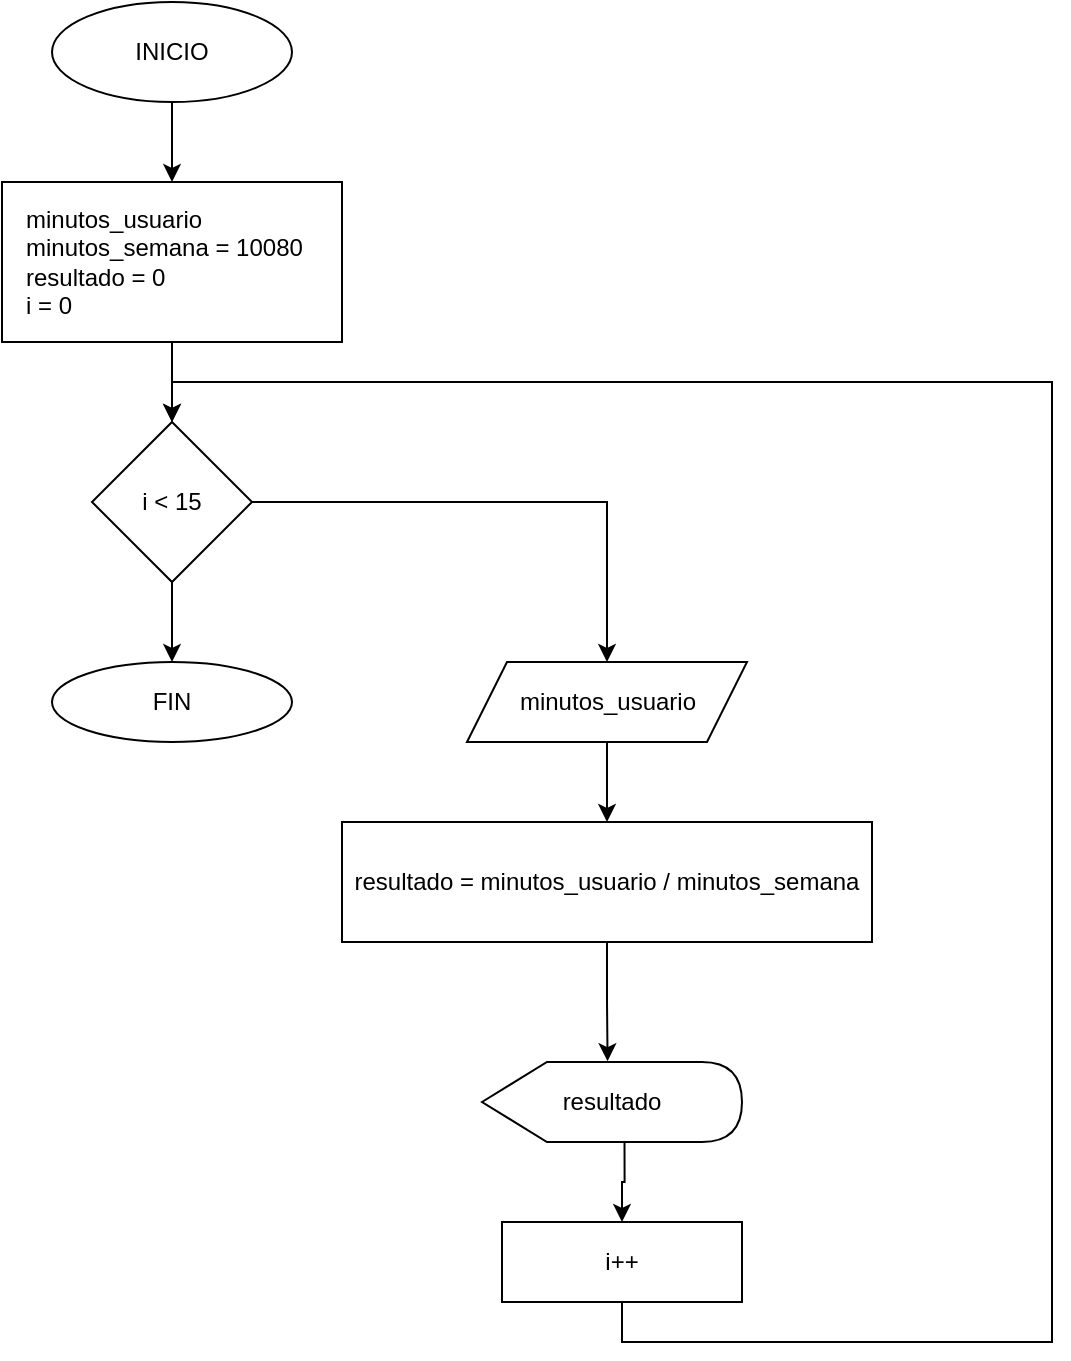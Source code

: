 <mxfile version="24.7.8">
  <diagram name="Página-1" id="Rv7nJj6LJ9XyTwVCDA3Z">
    <mxGraphModel dx="1434" dy="738" grid="1" gridSize="10" guides="1" tooltips="1" connect="1" arrows="1" fold="1" page="1" pageScale="1" pageWidth="1169" pageHeight="827" math="0" shadow="0">
      <root>
        <mxCell id="0" />
        <mxCell id="1" parent="0" />
        <mxCell id="IQ719sTym50L2dziKio4-7" style="edgeStyle=orthogonalEdgeStyle;rounded=0;orthogonalLoop=1;jettySize=auto;html=1;exitX=0.5;exitY=1;exitDx=0;exitDy=0;entryX=0.5;entryY=0;entryDx=0;entryDy=0;" edge="1" parent="1" source="IQ719sTym50L2dziKio4-1" target="IQ719sTym50L2dziKio4-3">
          <mxGeometry relative="1" as="geometry" />
        </mxCell>
        <mxCell id="IQ719sTym50L2dziKio4-1" value="INICIO" style="ellipse;whiteSpace=wrap;html=1;" vertex="1" parent="1">
          <mxGeometry x="480" y="100" width="120" height="50" as="geometry" />
        </mxCell>
        <mxCell id="IQ719sTym50L2dziKio4-8" style="edgeStyle=orthogonalEdgeStyle;rounded=0;orthogonalLoop=1;jettySize=auto;html=1;exitX=0.5;exitY=1;exitDx=0;exitDy=0;entryX=0.5;entryY=0;entryDx=0;entryDy=0;" edge="1" parent="1" source="IQ719sTym50L2dziKio4-3" target="IQ719sTym50L2dziKio4-5">
          <mxGeometry relative="1" as="geometry" />
        </mxCell>
        <mxCell id="IQ719sTym50L2dziKio4-3" value="minutos_usuario&lt;div&gt;minutos_semana = 10080&lt;/div&gt;&lt;div&gt;resultado = 0&lt;/div&gt;&lt;div&gt;i = 0&lt;/div&gt;" style="rounded=0;whiteSpace=wrap;html=1;align=left;spacingLeft=10;" vertex="1" parent="1">
          <mxGeometry x="455" y="190" width="170" height="80" as="geometry" />
        </mxCell>
        <mxCell id="IQ719sTym50L2dziKio4-19" style="edgeStyle=orthogonalEdgeStyle;rounded=0;orthogonalLoop=1;jettySize=auto;html=1;exitX=0.5;exitY=1;exitDx=0;exitDy=0;entryX=0.5;entryY=0;entryDx=0;entryDy=0;" edge="1" parent="1" source="IQ719sTym50L2dziKio4-4" target="IQ719sTym50L2dziKio4-10">
          <mxGeometry relative="1" as="geometry" />
        </mxCell>
        <mxCell id="IQ719sTym50L2dziKio4-4" value="minutos_usuario" style="shape=parallelogram;perimeter=parallelogramPerimeter;whiteSpace=wrap;html=1;fixedSize=1;" vertex="1" parent="1">
          <mxGeometry x="687.5" y="430" width="140" height="40" as="geometry" />
        </mxCell>
        <mxCell id="IQ719sTym50L2dziKio4-6" style="edgeStyle=orthogonalEdgeStyle;rounded=0;orthogonalLoop=1;jettySize=auto;html=1;exitX=1;exitY=0.5;exitDx=0;exitDy=0;entryX=0.5;entryY=0;entryDx=0;entryDy=0;" edge="1" parent="1" source="IQ719sTym50L2dziKio4-5" target="IQ719sTym50L2dziKio4-4">
          <mxGeometry relative="1" as="geometry" />
        </mxCell>
        <mxCell id="IQ719sTym50L2dziKio4-25" style="edgeStyle=orthogonalEdgeStyle;rounded=0;orthogonalLoop=1;jettySize=auto;html=1;exitX=0.5;exitY=1;exitDx=0;exitDy=0;entryX=0.5;entryY=0;entryDx=0;entryDy=0;" edge="1" parent="1" source="IQ719sTym50L2dziKio4-5" target="IQ719sTym50L2dziKio4-24">
          <mxGeometry relative="1" as="geometry" />
        </mxCell>
        <mxCell id="IQ719sTym50L2dziKio4-5" value="i &amp;lt; 15" style="rhombus;whiteSpace=wrap;html=1;" vertex="1" parent="1">
          <mxGeometry x="500" y="310" width="80" height="80" as="geometry" />
        </mxCell>
        <mxCell id="IQ719sTym50L2dziKio4-10" value="resultado = minutos_usuario / minutos_semana" style="rounded=0;whiteSpace=wrap;html=1;" vertex="1" parent="1">
          <mxGeometry x="625" y="510" width="265" height="60" as="geometry" />
        </mxCell>
        <mxCell id="IQ719sTym50L2dziKio4-23" style="edgeStyle=orthogonalEdgeStyle;rounded=0;orthogonalLoop=1;jettySize=auto;html=1;exitX=0.5;exitY=1;exitDx=0;exitDy=0;entryX=0.5;entryY=0;entryDx=0;entryDy=0;" edge="1" parent="1" source="IQ719sTym50L2dziKio4-12" target="IQ719sTym50L2dziKio4-5">
          <mxGeometry relative="1" as="geometry">
            <Array as="points">
              <mxPoint x="765" y="770" />
              <mxPoint x="980" y="770" />
              <mxPoint x="980" y="290" />
              <mxPoint x="540" y="290" />
            </Array>
          </mxGeometry>
        </mxCell>
        <mxCell id="IQ719sTym50L2dziKio4-12" value="i++" style="rounded=0;whiteSpace=wrap;html=1;" vertex="1" parent="1">
          <mxGeometry x="705" y="710" width="120" height="40" as="geometry" />
        </mxCell>
        <mxCell id="IQ719sTym50L2dziKio4-21" style="edgeStyle=orthogonalEdgeStyle;rounded=0;orthogonalLoop=1;jettySize=auto;html=1;exitX=0;exitY=0;exitDx=71.25;exitDy=40;exitPerimeter=0;entryX=0.5;entryY=0;entryDx=0;entryDy=0;" edge="1" parent="1" source="IQ719sTym50L2dziKio4-16" target="IQ719sTym50L2dziKio4-12">
          <mxGeometry relative="1" as="geometry" />
        </mxCell>
        <mxCell id="IQ719sTym50L2dziKio4-16" value="resultado" style="shape=display;whiteSpace=wrap;html=1;" vertex="1" parent="1">
          <mxGeometry x="695" y="630" width="130" height="40" as="geometry" />
        </mxCell>
        <mxCell id="IQ719sTym50L2dziKio4-22" style="edgeStyle=orthogonalEdgeStyle;rounded=0;orthogonalLoop=1;jettySize=auto;html=1;exitX=0.5;exitY=1;exitDx=0;exitDy=0;entryX=0.483;entryY=-0.01;entryDx=0;entryDy=0;entryPerimeter=0;" edge="1" parent="1" source="IQ719sTym50L2dziKio4-10" target="IQ719sTym50L2dziKio4-16">
          <mxGeometry relative="1" as="geometry" />
        </mxCell>
        <mxCell id="IQ719sTym50L2dziKio4-24" value="FIN" style="ellipse;whiteSpace=wrap;html=1;" vertex="1" parent="1">
          <mxGeometry x="480" y="430" width="120" height="40" as="geometry" />
        </mxCell>
      </root>
    </mxGraphModel>
  </diagram>
</mxfile>
